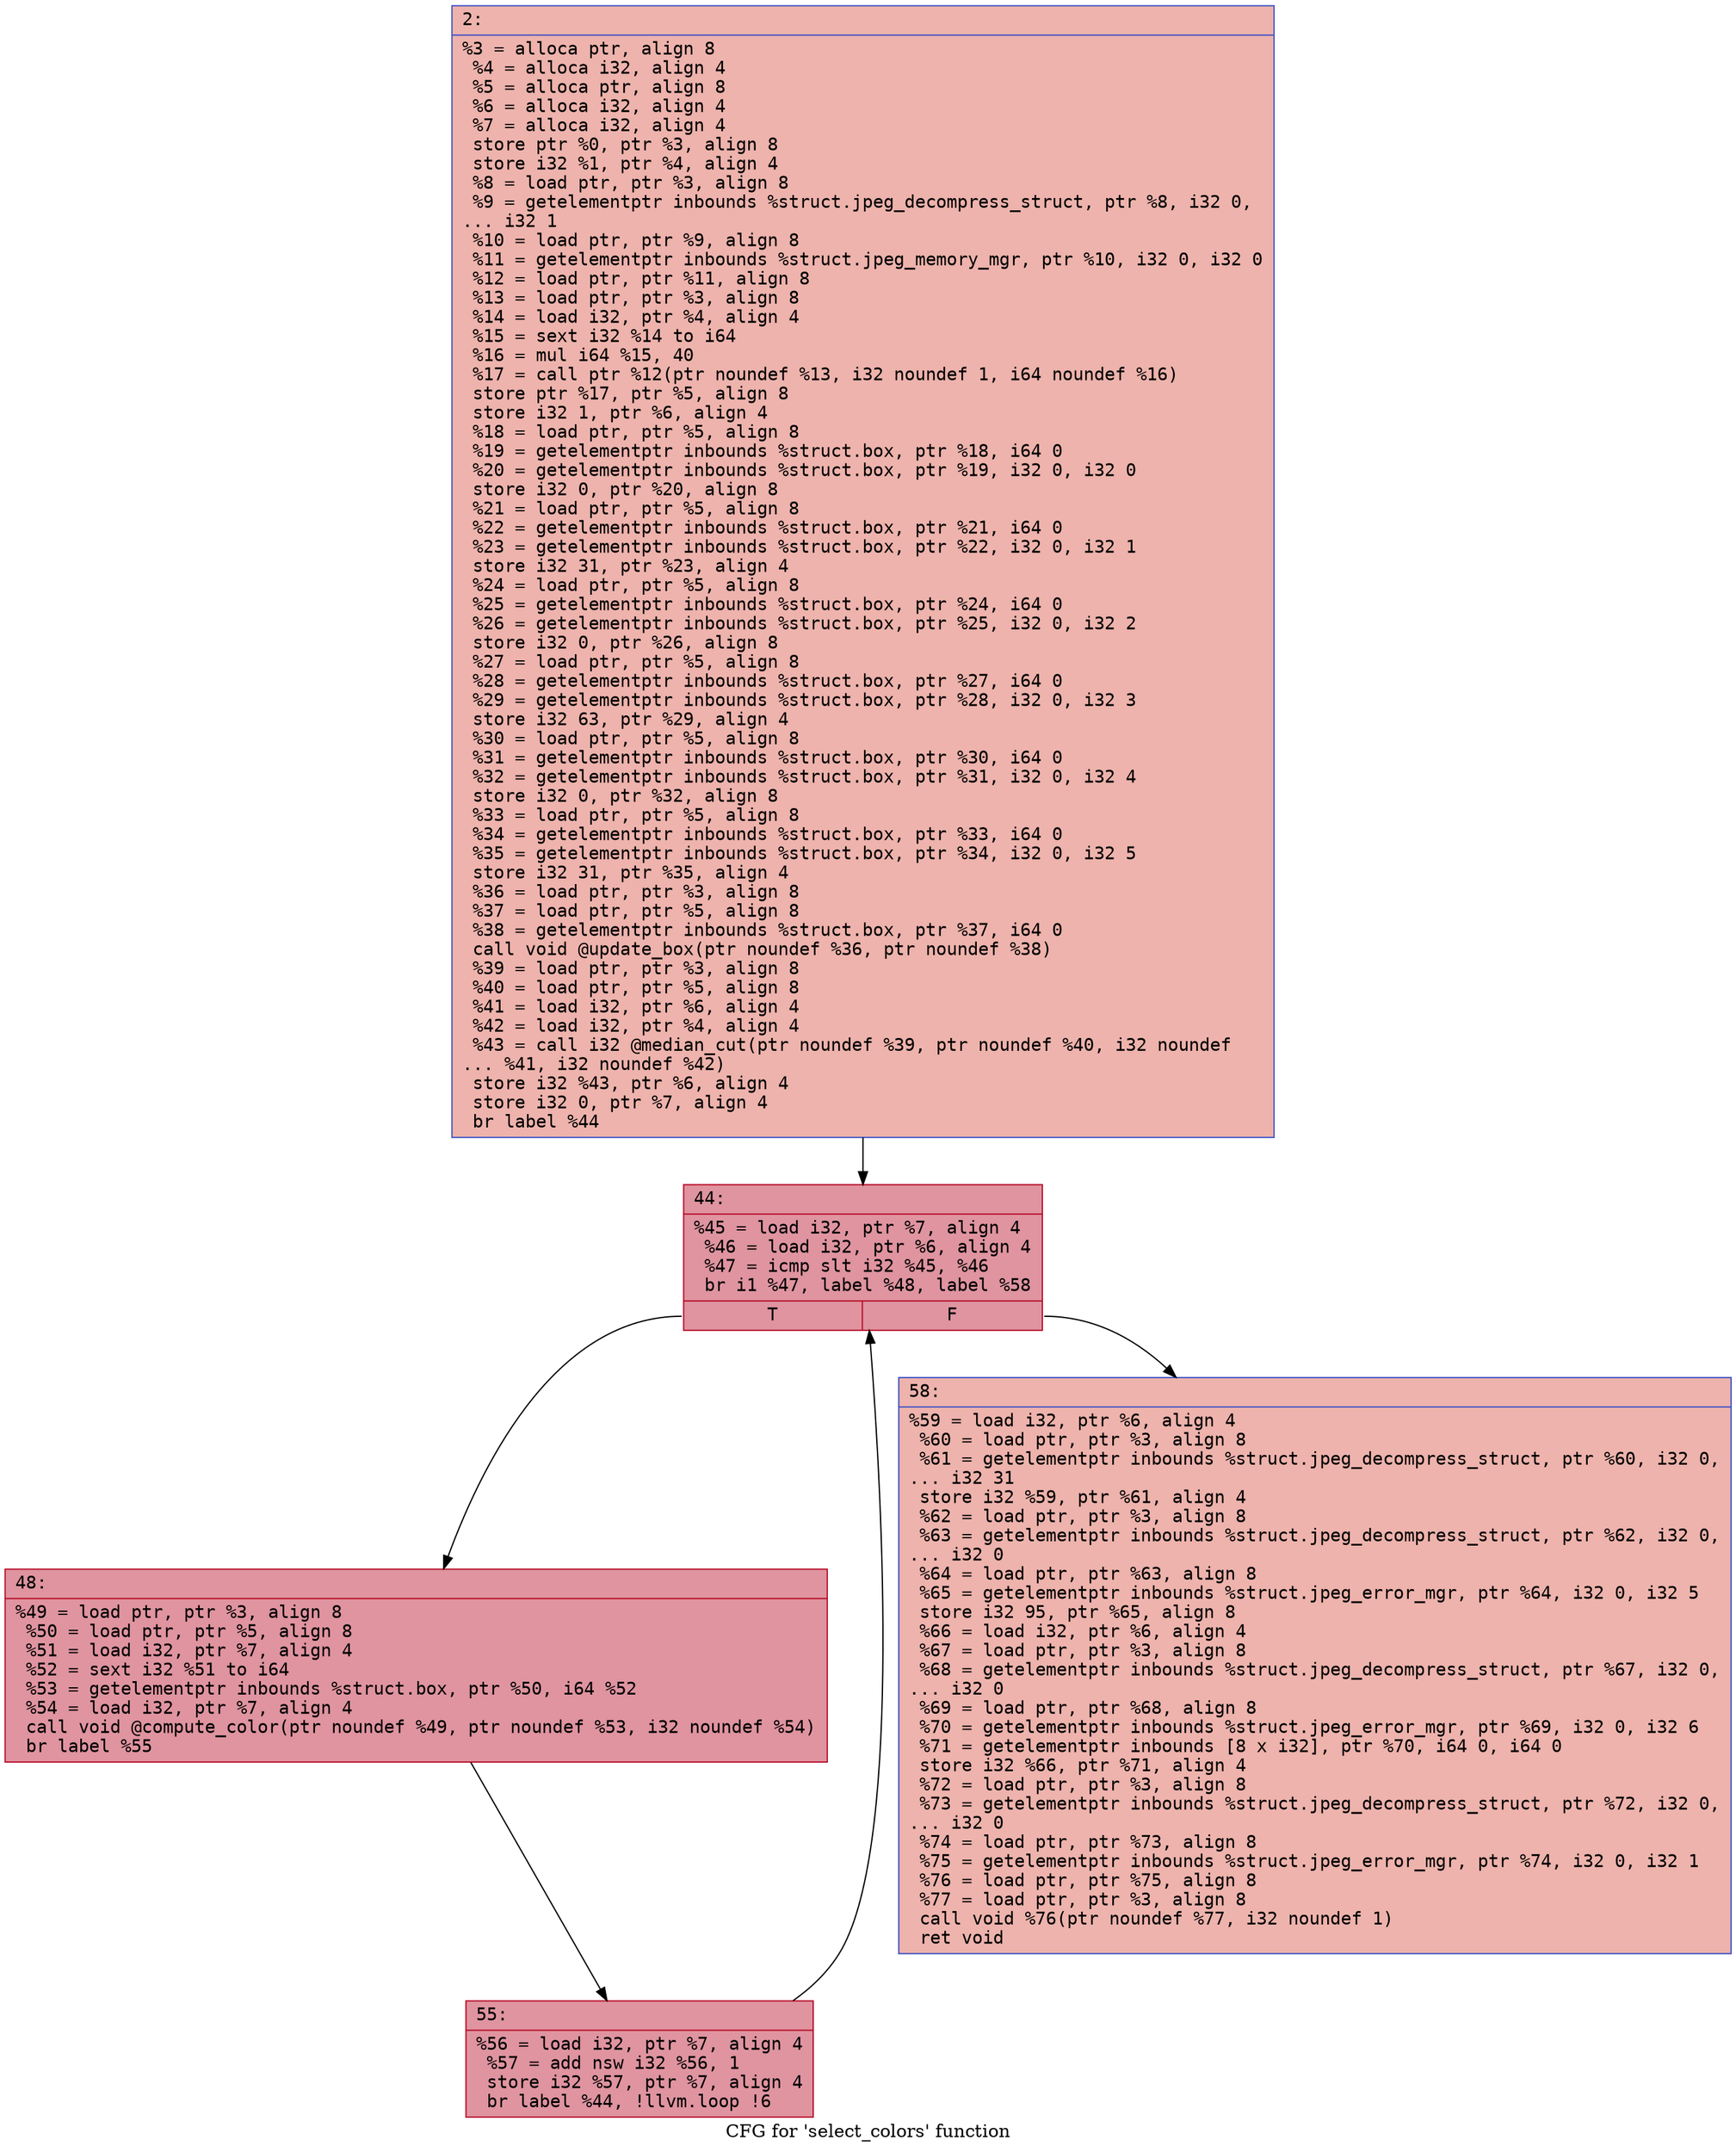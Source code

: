 digraph "CFG for 'select_colors' function" {
	label="CFG for 'select_colors' function";

	Node0x6000017d8140 [shape=record,color="#3d50c3ff", style=filled, fillcolor="#d6524470" fontname="Courier",label="{2:\l|  %3 = alloca ptr, align 8\l  %4 = alloca i32, align 4\l  %5 = alloca ptr, align 8\l  %6 = alloca i32, align 4\l  %7 = alloca i32, align 4\l  store ptr %0, ptr %3, align 8\l  store i32 %1, ptr %4, align 4\l  %8 = load ptr, ptr %3, align 8\l  %9 = getelementptr inbounds %struct.jpeg_decompress_struct, ptr %8, i32 0,\l... i32 1\l  %10 = load ptr, ptr %9, align 8\l  %11 = getelementptr inbounds %struct.jpeg_memory_mgr, ptr %10, i32 0, i32 0\l  %12 = load ptr, ptr %11, align 8\l  %13 = load ptr, ptr %3, align 8\l  %14 = load i32, ptr %4, align 4\l  %15 = sext i32 %14 to i64\l  %16 = mul i64 %15, 40\l  %17 = call ptr %12(ptr noundef %13, i32 noundef 1, i64 noundef %16)\l  store ptr %17, ptr %5, align 8\l  store i32 1, ptr %6, align 4\l  %18 = load ptr, ptr %5, align 8\l  %19 = getelementptr inbounds %struct.box, ptr %18, i64 0\l  %20 = getelementptr inbounds %struct.box, ptr %19, i32 0, i32 0\l  store i32 0, ptr %20, align 8\l  %21 = load ptr, ptr %5, align 8\l  %22 = getelementptr inbounds %struct.box, ptr %21, i64 0\l  %23 = getelementptr inbounds %struct.box, ptr %22, i32 0, i32 1\l  store i32 31, ptr %23, align 4\l  %24 = load ptr, ptr %5, align 8\l  %25 = getelementptr inbounds %struct.box, ptr %24, i64 0\l  %26 = getelementptr inbounds %struct.box, ptr %25, i32 0, i32 2\l  store i32 0, ptr %26, align 8\l  %27 = load ptr, ptr %5, align 8\l  %28 = getelementptr inbounds %struct.box, ptr %27, i64 0\l  %29 = getelementptr inbounds %struct.box, ptr %28, i32 0, i32 3\l  store i32 63, ptr %29, align 4\l  %30 = load ptr, ptr %5, align 8\l  %31 = getelementptr inbounds %struct.box, ptr %30, i64 0\l  %32 = getelementptr inbounds %struct.box, ptr %31, i32 0, i32 4\l  store i32 0, ptr %32, align 8\l  %33 = load ptr, ptr %5, align 8\l  %34 = getelementptr inbounds %struct.box, ptr %33, i64 0\l  %35 = getelementptr inbounds %struct.box, ptr %34, i32 0, i32 5\l  store i32 31, ptr %35, align 4\l  %36 = load ptr, ptr %3, align 8\l  %37 = load ptr, ptr %5, align 8\l  %38 = getelementptr inbounds %struct.box, ptr %37, i64 0\l  call void @update_box(ptr noundef %36, ptr noundef %38)\l  %39 = load ptr, ptr %3, align 8\l  %40 = load ptr, ptr %5, align 8\l  %41 = load i32, ptr %6, align 4\l  %42 = load i32, ptr %4, align 4\l  %43 = call i32 @median_cut(ptr noundef %39, ptr noundef %40, i32 noundef\l... %41, i32 noundef %42)\l  store i32 %43, ptr %6, align 4\l  store i32 0, ptr %7, align 4\l  br label %44\l}"];
	Node0x6000017d8140 -> Node0x6000017d8190[tooltip="2 -> 44\nProbability 100.00%" ];
	Node0x6000017d8190 [shape=record,color="#b70d28ff", style=filled, fillcolor="#b70d2870" fontname="Courier",label="{44:\l|  %45 = load i32, ptr %7, align 4\l  %46 = load i32, ptr %6, align 4\l  %47 = icmp slt i32 %45, %46\l  br i1 %47, label %48, label %58\l|{<s0>T|<s1>F}}"];
	Node0x6000017d8190:s0 -> Node0x6000017d81e0[tooltip="44 -> 48\nProbability 96.88%" ];
	Node0x6000017d8190:s1 -> Node0x6000017d8280[tooltip="44 -> 58\nProbability 3.12%" ];
	Node0x6000017d81e0 [shape=record,color="#b70d28ff", style=filled, fillcolor="#b70d2870" fontname="Courier",label="{48:\l|  %49 = load ptr, ptr %3, align 8\l  %50 = load ptr, ptr %5, align 8\l  %51 = load i32, ptr %7, align 4\l  %52 = sext i32 %51 to i64\l  %53 = getelementptr inbounds %struct.box, ptr %50, i64 %52\l  %54 = load i32, ptr %7, align 4\l  call void @compute_color(ptr noundef %49, ptr noundef %53, i32 noundef %54)\l  br label %55\l}"];
	Node0x6000017d81e0 -> Node0x6000017d8230[tooltip="48 -> 55\nProbability 100.00%" ];
	Node0x6000017d8230 [shape=record,color="#b70d28ff", style=filled, fillcolor="#b70d2870" fontname="Courier",label="{55:\l|  %56 = load i32, ptr %7, align 4\l  %57 = add nsw i32 %56, 1\l  store i32 %57, ptr %7, align 4\l  br label %44, !llvm.loop !6\l}"];
	Node0x6000017d8230 -> Node0x6000017d8190[tooltip="55 -> 44\nProbability 100.00%" ];
	Node0x6000017d8280 [shape=record,color="#3d50c3ff", style=filled, fillcolor="#d6524470" fontname="Courier",label="{58:\l|  %59 = load i32, ptr %6, align 4\l  %60 = load ptr, ptr %3, align 8\l  %61 = getelementptr inbounds %struct.jpeg_decompress_struct, ptr %60, i32 0,\l... i32 31\l  store i32 %59, ptr %61, align 4\l  %62 = load ptr, ptr %3, align 8\l  %63 = getelementptr inbounds %struct.jpeg_decompress_struct, ptr %62, i32 0,\l... i32 0\l  %64 = load ptr, ptr %63, align 8\l  %65 = getelementptr inbounds %struct.jpeg_error_mgr, ptr %64, i32 0, i32 5\l  store i32 95, ptr %65, align 8\l  %66 = load i32, ptr %6, align 4\l  %67 = load ptr, ptr %3, align 8\l  %68 = getelementptr inbounds %struct.jpeg_decompress_struct, ptr %67, i32 0,\l... i32 0\l  %69 = load ptr, ptr %68, align 8\l  %70 = getelementptr inbounds %struct.jpeg_error_mgr, ptr %69, i32 0, i32 6\l  %71 = getelementptr inbounds [8 x i32], ptr %70, i64 0, i64 0\l  store i32 %66, ptr %71, align 4\l  %72 = load ptr, ptr %3, align 8\l  %73 = getelementptr inbounds %struct.jpeg_decompress_struct, ptr %72, i32 0,\l... i32 0\l  %74 = load ptr, ptr %73, align 8\l  %75 = getelementptr inbounds %struct.jpeg_error_mgr, ptr %74, i32 0, i32 1\l  %76 = load ptr, ptr %75, align 8\l  %77 = load ptr, ptr %3, align 8\l  call void %76(ptr noundef %77, i32 noundef 1)\l  ret void\l}"];
}
